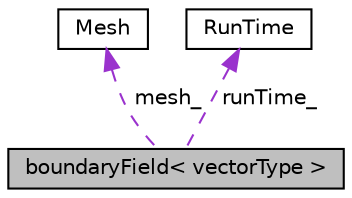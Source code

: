 digraph "boundaryField&lt; vectorType &gt;"
{
 // LATEX_PDF_SIZE
  edge [fontname="Helvetica",fontsize="10",labelfontname="Helvetica",labelfontsize="10"];
  node [fontname="Helvetica",fontsize="10",shape=record];
  Node1 [label="boundaryField\< vectorType \>",height=0.2,width=0.4,color="black", fillcolor="grey75", style="filled", fontcolor="black",tooltip=" "];
  Node2 -> Node1 [dir="back",color="darkorchid3",fontsize="10",style="dashed",label=" mesh_" ,fontname="Helvetica"];
  Node2 [label="Mesh",height=0.2,width=0.4,color="black", fillcolor="white", style="filled",URL="$classMesh.html",tooltip=" "];
  Node3 -> Node1 [dir="back",color="darkorchid3",fontsize="10",style="dashed",label=" runTime_" ,fontname="Helvetica"];
  Node3 [label="RunTime",height=0.2,width=0.4,color="black", fillcolor="white", style="filled",URL="$classRunTime.html",tooltip=" "];
}
